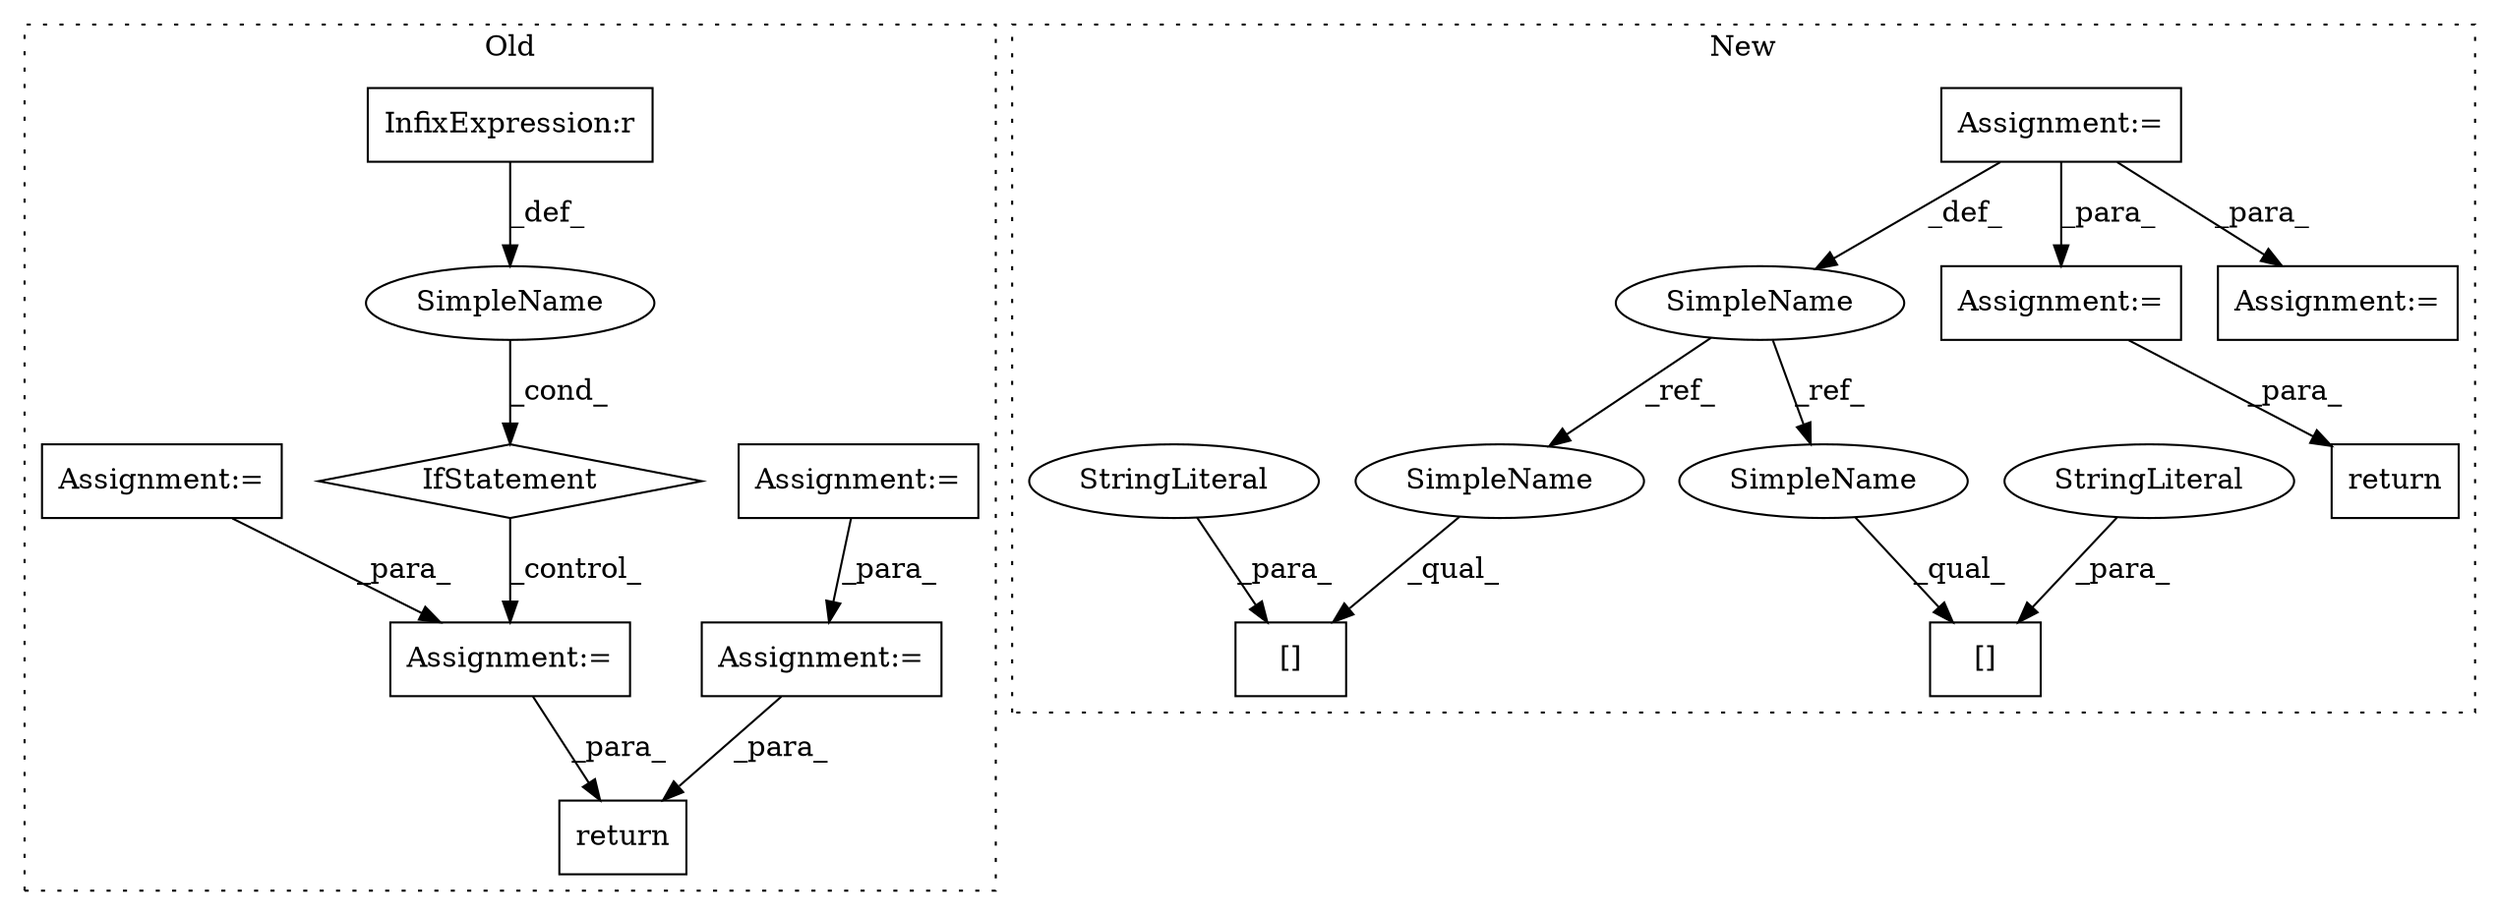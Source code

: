 digraph G {
subgraph cluster0 {
1 [label="return" a="41" s="792" l="7" shape="box"];
5 [label="Assignment:=" a="7" s="564" l="1" shape="box"];
6 [label="Assignment:=" a="7" s="679" l="2" shape="box"];
7 [label="Assignment:=" a="7" s="718" l="2" shape="box"];
13 [label="IfStatement" a="25" s="690,704" l="4,2" shape="diamond"];
14 [label="SimpleName" a="42" s="" l="" shape="ellipse"];
15 [label="InfixExpression:r" a="27" s="699" l="4" shape="box"];
16 [label="Assignment:=" a="7" s="551" l="1" shape="box"];
label = "Old";
style="dotted";
}
subgraph cluster1 {
2 [label="[]" a="2" s="490,528" l="7,1" shape="box"];
3 [label="Assignment:=" a="7" s="280" l="1" shape="box"];
4 [label="return" a="41" s="541" l="7" shape="box"];
8 [label="Assignment:=" a="7" s="415" l="1" shape="box"];
9 [label="[]" a="2" s="426,464" l="7,1" shape="box"];
10 [label="StringLiteral" a="45" s="433" l="31" shape="ellipse"];
11 [label="StringLiteral" a="45" s="497" l="31" shape="ellipse"];
12 [label="SimpleName" a="42" s="274" l="6" shape="ellipse"];
17 [label="Assignment:=" a="7" s="334" l="1" shape="box"];
18 [label="SimpleName" a="42" s="490" l="6" shape="ellipse"];
19 [label="SimpleName" a="42" s="426" l="6" shape="ellipse"];
label = "New";
style="dotted";
}
3 -> 12 [label="_def_"];
3 -> 17 [label="_para_"];
3 -> 8 [label="_para_"];
5 -> 6 [label="_para_"];
6 -> 1 [label="_para_"];
7 -> 1 [label="_para_"];
8 -> 4 [label="_para_"];
10 -> 9 [label="_para_"];
11 -> 2 [label="_para_"];
12 -> 18 [label="_ref_"];
12 -> 19 [label="_ref_"];
13 -> 7 [label="_control_"];
14 -> 13 [label="_cond_"];
15 -> 14 [label="_def_"];
16 -> 7 [label="_para_"];
18 -> 2 [label="_qual_"];
19 -> 9 [label="_qual_"];
}